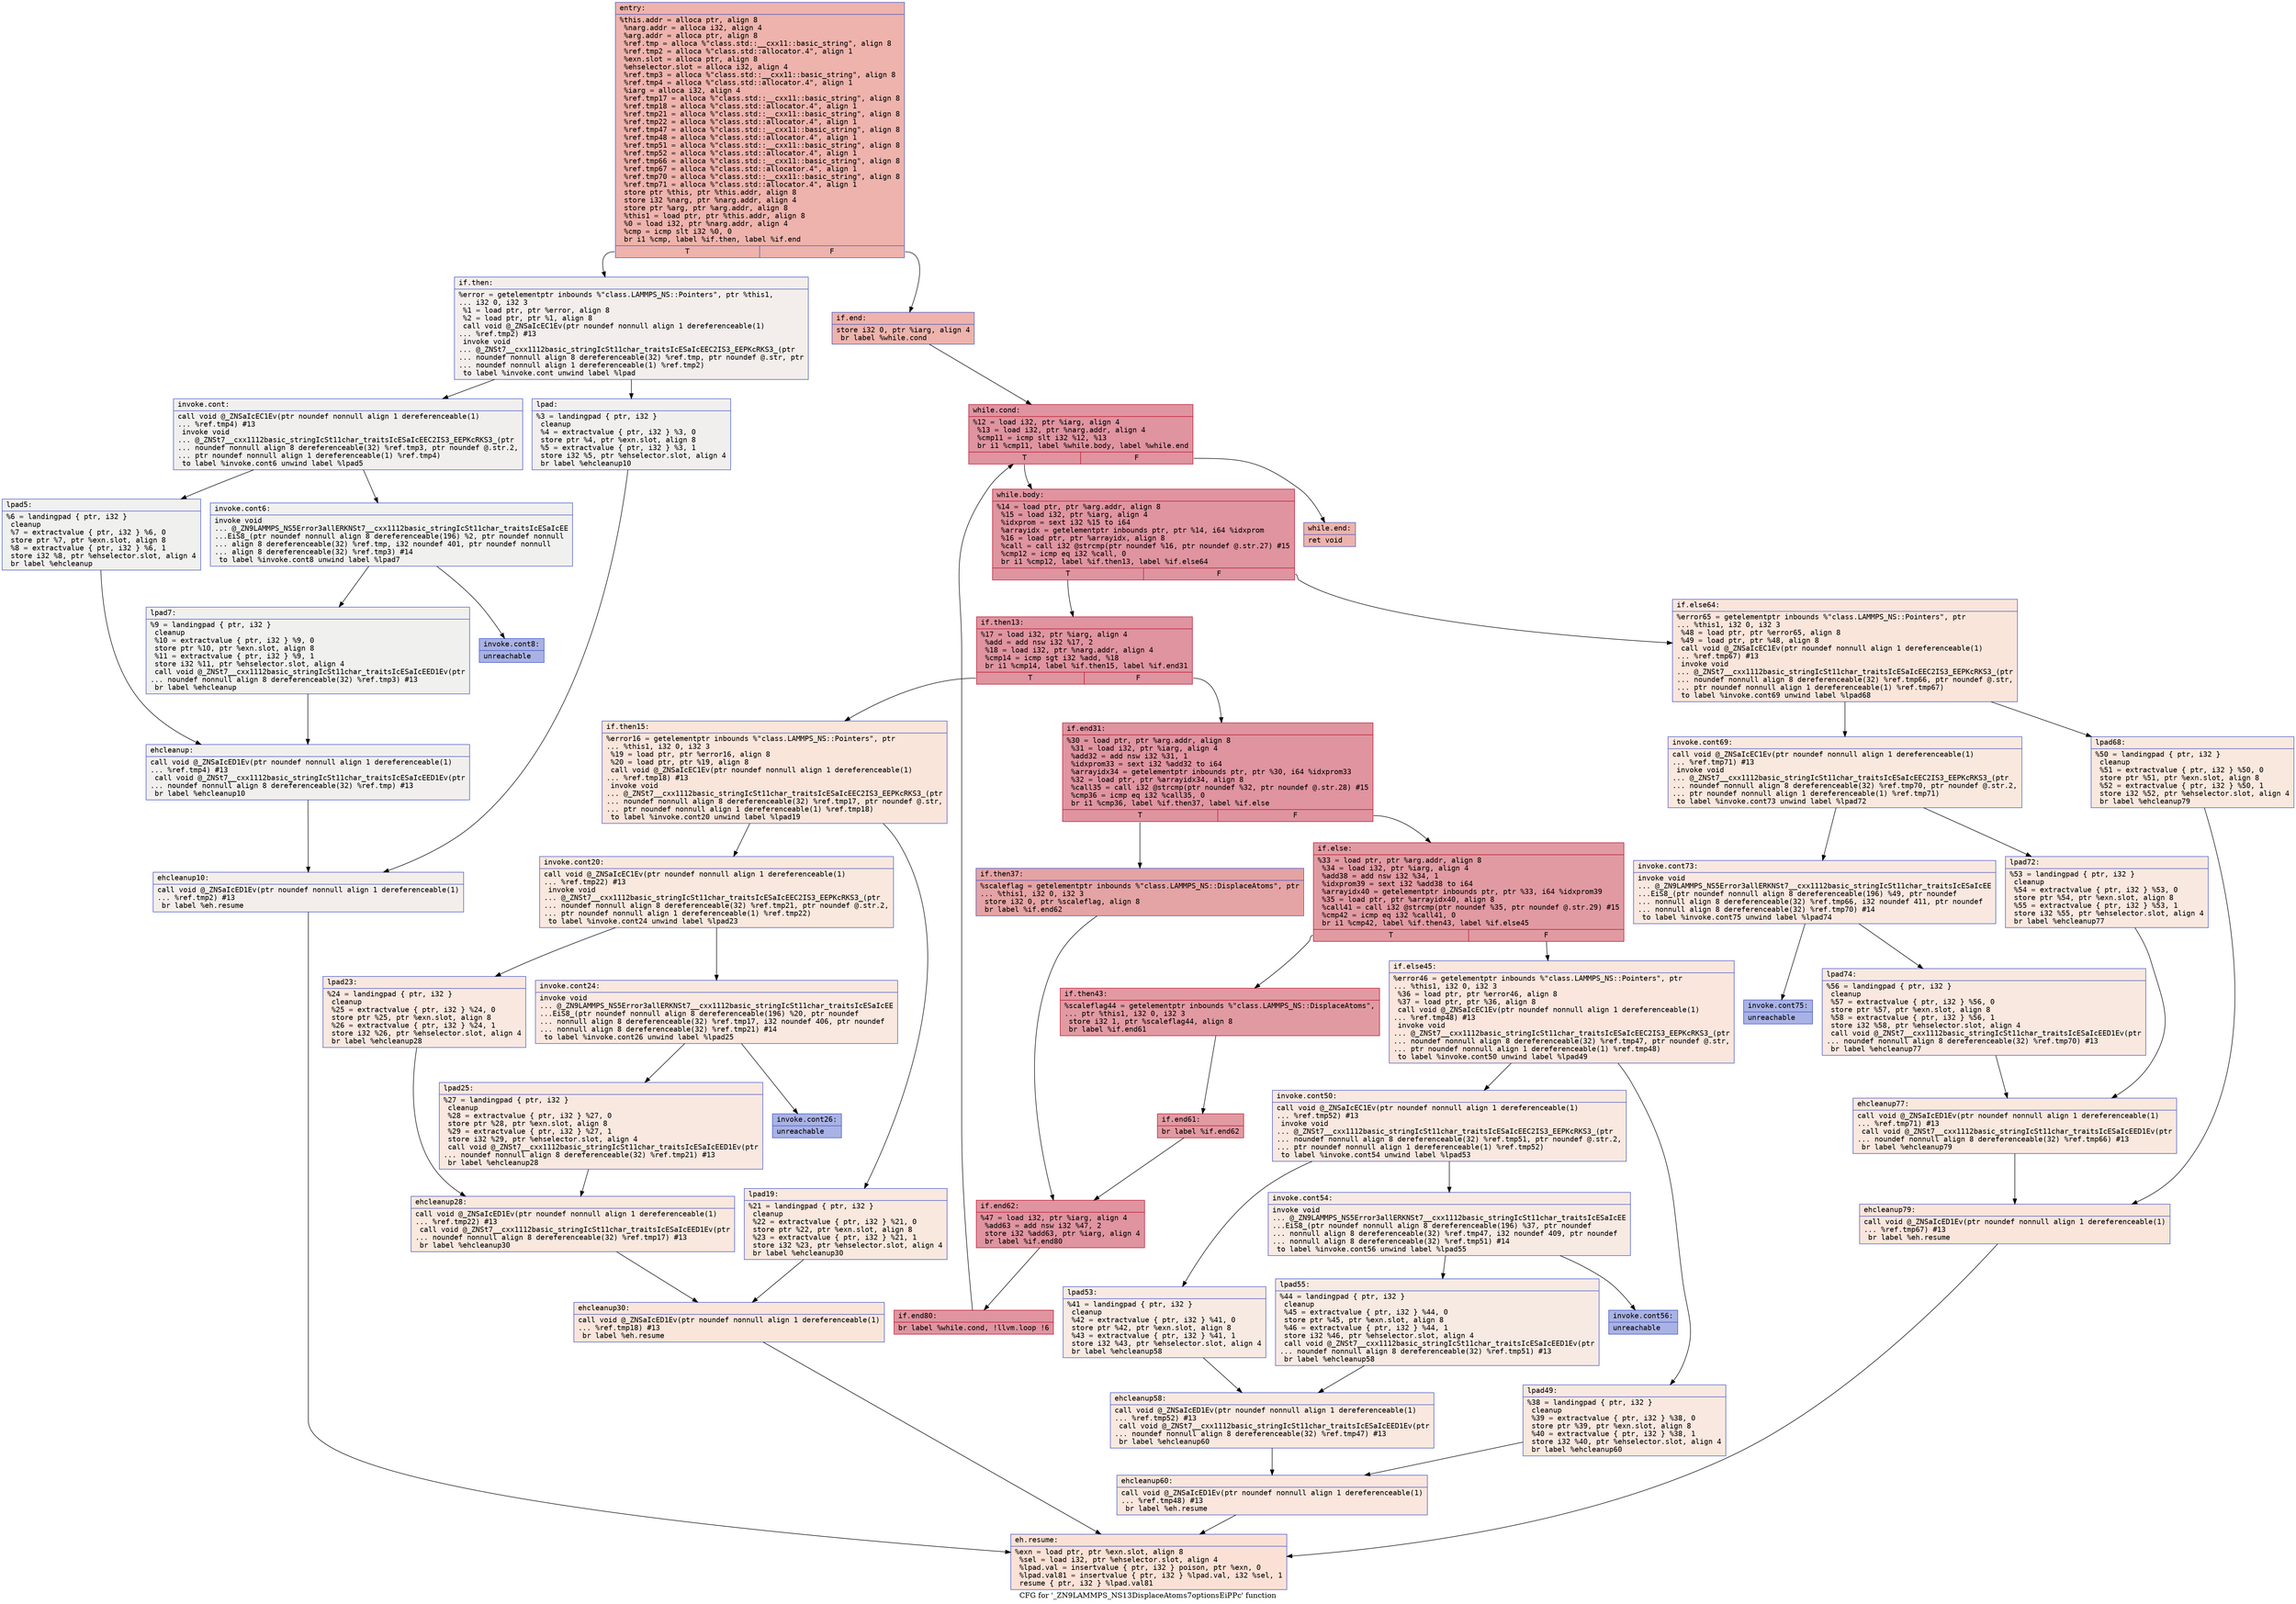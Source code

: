 digraph "CFG for '_ZN9LAMMPS_NS13DisplaceAtoms7optionsEiPPc' function" {
	label="CFG for '_ZN9LAMMPS_NS13DisplaceAtoms7optionsEiPPc' function";

	Node0x5564a7a68a00 [shape=record,color="#3d50c3ff", style=filled, fillcolor="#d6524470" fontname="Courier",label="{entry:\l|  %this.addr = alloca ptr, align 8\l  %narg.addr = alloca i32, align 4\l  %arg.addr = alloca ptr, align 8\l  %ref.tmp = alloca %\"class.std::__cxx11::basic_string\", align 8\l  %ref.tmp2 = alloca %\"class.std::allocator.4\", align 1\l  %exn.slot = alloca ptr, align 8\l  %ehselector.slot = alloca i32, align 4\l  %ref.tmp3 = alloca %\"class.std::__cxx11::basic_string\", align 8\l  %ref.tmp4 = alloca %\"class.std::allocator.4\", align 1\l  %iarg = alloca i32, align 4\l  %ref.tmp17 = alloca %\"class.std::__cxx11::basic_string\", align 8\l  %ref.tmp18 = alloca %\"class.std::allocator.4\", align 1\l  %ref.tmp21 = alloca %\"class.std::__cxx11::basic_string\", align 8\l  %ref.tmp22 = alloca %\"class.std::allocator.4\", align 1\l  %ref.tmp47 = alloca %\"class.std::__cxx11::basic_string\", align 8\l  %ref.tmp48 = alloca %\"class.std::allocator.4\", align 1\l  %ref.tmp51 = alloca %\"class.std::__cxx11::basic_string\", align 8\l  %ref.tmp52 = alloca %\"class.std::allocator.4\", align 1\l  %ref.tmp66 = alloca %\"class.std::__cxx11::basic_string\", align 8\l  %ref.tmp67 = alloca %\"class.std::allocator.4\", align 1\l  %ref.tmp70 = alloca %\"class.std::__cxx11::basic_string\", align 8\l  %ref.tmp71 = alloca %\"class.std::allocator.4\", align 1\l  store ptr %this, ptr %this.addr, align 8\l  store i32 %narg, ptr %narg.addr, align 4\l  store ptr %arg, ptr %arg.addr, align 8\l  %this1 = load ptr, ptr %this.addr, align 8\l  %0 = load i32, ptr %narg.addr, align 4\l  %cmp = icmp slt i32 %0, 0\l  br i1 %cmp, label %if.then, label %if.end\l|{<s0>T|<s1>F}}"];
	Node0x5564a7a68a00:s0 -> Node0x5564a7a96c50[tooltip="entry -> if.then\nProbability 0.00%" ];
	Node0x5564a7a68a00:s1 -> Node0x5564a7a96cc0[tooltip="entry -> if.end\nProbability 100.00%" ];
	Node0x5564a7a96c50 [shape=record,color="#3d50c3ff", style=filled, fillcolor="#e5d8d170" fontname="Courier",label="{if.then:\l|  %error = getelementptr inbounds %\"class.LAMMPS_NS::Pointers\", ptr %this1,\l... i32 0, i32 3\l  %1 = load ptr, ptr %error, align 8\l  %2 = load ptr, ptr %1, align 8\l  call void @_ZNSaIcEC1Ev(ptr noundef nonnull align 1 dereferenceable(1)\l... %ref.tmp2) #13\l  invoke void\l... @_ZNSt7__cxx1112basic_stringIcSt11char_traitsIcESaIcEEC2IS3_EEPKcRKS3_(ptr\l... noundef nonnull align 8 dereferenceable(32) %ref.tmp, ptr noundef @.str, ptr\l... noundef nonnull align 1 dereferenceable(1) %ref.tmp2)\l          to label %invoke.cont unwind label %lpad\l}"];
	Node0x5564a7a96c50 -> Node0x5564a7a97140[tooltip="if.then -> invoke.cont\nProbability 50.00%" ];
	Node0x5564a7a96c50 -> Node0x5564a7a971c0[tooltip="if.then -> lpad\nProbability 50.00%" ];
	Node0x5564a7a97140 [shape=record,color="#3d50c3ff", style=filled, fillcolor="#e0dbd870" fontname="Courier",label="{invoke.cont:\l|  call void @_ZNSaIcEC1Ev(ptr noundef nonnull align 1 dereferenceable(1)\l... %ref.tmp4) #13\l  invoke void\l... @_ZNSt7__cxx1112basic_stringIcSt11char_traitsIcESaIcEEC2IS3_EEPKcRKS3_(ptr\l... noundef nonnull align 8 dereferenceable(32) %ref.tmp3, ptr noundef @.str.2,\l... ptr noundef nonnull align 1 dereferenceable(1) %ref.tmp4)\l          to label %invoke.cont6 unwind label %lpad5\l}"];
	Node0x5564a7a97140 -> Node0x5564a7a974e0[tooltip="invoke.cont -> invoke.cont6\nProbability 50.00%" ];
	Node0x5564a7a97140 -> Node0x5564a7a97530[tooltip="invoke.cont -> lpad5\nProbability 50.00%" ];
	Node0x5564a7a974e0 [shape=record,color="#3d50c3ff", style=filled, fillcolor="#dedcdb70" fontname="Courier",label="{invoke.cont6:\l|  invoke void\l... @_ZN9LAMMPS_NS5Error3allERKNSt7__cxx1112basic_stringIcSt11char_traitsIcESaIcEE\l...EiS8_(ptr noundef nonnull align 8 dereferenceable(196) %2, ptr noundef nonnull\l... align 8 dereferenceable(32) %ref.tmp, i32 noundef 401, ptr noundef nonnull\l... align 8 dereferenceable(32) %ref.tmp3) #14\l          to label %invoke.cont8 unwind label %lpad7\l}"];
	Node0x5564a7a974e0 -> Node0x5564a7a97490[tooltip="invoke.cont6 -> invoke.cont8\nProbability 0.00%" ];
	Node0x5564a7a974e0 -> Node0x5564a7a97790[tooltip="invoke.cont6 -> lpad7\nProbability 100.00%" ];
	Node0x5564a7a97490 [shape=record,color="#3d50c3ff", style=filled, fillcolor="#3d50c370" fontname="Courier",label="{invoke.cont8:\l|  unreachable\l}"];
	Node0x5564a7a971c0 [shape=record,color="#3d50c3ff", style=filled, fillcolor="#e0dbd870" fontname="Courier",label="{lpad:\l|  %3 = landingpad \{ ptr, i32 \}\l          cleanup\l  %4 = extractvalue \{ ptr, i32 \} %3, 0\l  store ptr %4, ptr %exn.slot, align 8\l  %5 = extractvalue \{ ptr, i32 \} %3, 1\l  store i32 %5, ptr %ehselector.slot, align 4\l  br label %ehcleanup10\l}"];
	Node0x5564a7a971c0 -> Node0x5564a7a97cf0[tooltip="lpad -> ehcleanup10\nProbability 100.00%" ];
	Node0x5564a7a97530 [shape=record,color="#3d50c3ff", style=filled, fillcolor="#dedcdb70" fontname="Courier",label="{lpad5:\l|  %6 = landingpad \{ ptr, i32 \}\l          cleanup\l  %7 = extractvalue \{ ptr, i32 \} %6, 0\l  store ptr %7, ptr %exn.slot, align 8\l  %8 = extractvalue \{ ptr, i32 \} %6, 1\l  store i32 %8, ptr %ehselector.slot, align 4\l  br label %ehcleanup\l}"];
	Node0x5564a7a97530 -> Node0x5564a7a98040[tooltip="lpad5 -> ehcleanup\nProbability 100.00%" ];
	Node0x5564a7a97790 [shape=record,color="#3d50c3ff", style=filled, fillcolor="#dedcdb70" fontname="Courier",label="{lpad7:\l|  %9 = landingpad \{ ptr, i32 \}\l          cleanup\l  %10 = extractvalue \{ ptr, i32 \} %9, 0\l  store ptr %10, ptr %exn.slot, align 8\l  %11 = extractvalue \{ ptr, i32 \} %9, 1\l  store i32 %11, ptr %ehselector.slot, align 4\l  call void @_ZNSt7__cxx1112basic_stringIcSt11char_traitsIcESaIcEED1Ev(ptr\l... noundef nonnull align 8 dereferenceable(32) %ref.tmp3) #13\l  br label %ehcleanup\l}"];
	Node0x5564a7a97790 -> Node0x5564a7a98040[tooltip="lpad7 -> ehcleanup\nProbability 100.00%" ];
	Node0x5564a7a98040 [shape=record,color="#3d50c3ff", style=filled, fillcolor="#e0dbd870" fontname="Courier",label="{ehcleanup:\l|  call void @_ZNSaIcED1Ev(ptr noundef nonnull align 1 dereferenceable(1)\l... %ref.tmp4) #13\l  call void @_ZNSt7__cxx1112basic_stringIcSt11char_traitsIcESaIcEED1Ev(ptr\l... noundef nonnull align 8 dereferenceable(32) %ref.tmp) #13\l  br label %ehcleanup10\l}"];
	Node0x5564a7a98040 -> Node0x5564a7a97cf0[tooltip="ehcleanup -> ehcleanup10\nProbability 100.00%" ];
	Node0x5564a7a97cf0 [shape=record,color="#3d50c3ff", style=filled, fillcolor="#e5d8d170" fontname="Courier",label="{ehcleanup10:\l|  call void @_ZNSaIcED1Ev(ptr noundef nonnull align 1 dereferenceable(1)\l... %ref.tmp2) #13\l  br label %eh.resume\l}"];
	Node0x5564a7a97cf0 -> Node0x5564a7a988f0[tooltip="ehcleanup10 -> eh.resume\nProbability 100.00%" ];
	Node0x5564a7a96cc0 [shape=record,color="#3d50c3ff", style=filled, fillcolor="#d6524470" fontname="Courier",label="{if.end:\l|  store i32 0, ptr %iarg, align 4\l  br label %while.cond\l}"];
	Node0x5564a7a96cc0 -> Node0x5564a7a98a50[tooltip="if.end -> while.cond\nProbability 100.00%" ];
	Node0x5564a7a98a50 [shape=record,color="#b70d28ff", style=filled, fillcolor="#b70d2870" fontname="Courier",label="{while.cond:\l|  %12 = load i32, ptr %iarg, align 4\l  %13 = load i32, ptr %narg.addr, align 4\l  %cmp11 = icmp slt i32 %12, %13\l  br i1 %cmp11, label %while.body, label %while.end\l|{<s0>T|<s1>F}}"];
	Node0x5564a7a98a50:s0 -> Node0x5564a7a98cd0[tooltip="while.cond -> while.body\nProbability 96.88%" ];
	Node0x5564a7a98a50:s1 -> Node0x5564a7a98d50[tooltip="while.cond -> while.end\nProbability 3.12%" ];
	Node0x5564a7a98cd0 [shape=record,color="#b70d28ff", style=filled, fillcolor="#b70d2870" fontname="Courier",label="{while.body:\l|  %14 = load ptr, ptr %arg.addr, align 8\l  %15 = load i32, ptr %iarg, align 4\l  %idxprom = sext i32 %15 to i64\l  %arrayidx = getelementptr inbounds ptr, ptr %14, i64 %idxprom\l  %16 = load ptr, ptr %arrayidx, align 8\l  %call = call i32 @strcmp(ptr noundef %16, ptr noundef @.str.27) #15\l  %cmp12 = icmp eq i32 %call, 0\l  br i1 %cmp12, label %if.then13, label %if.else64\l|{<s0>T|<s1>F}}"];
	Node0x5564a7a98cd0:s0 -> Node0x5564a7a99360[tooltip="while.body -> if.then13\nProbability 100.00%" ];
	Node0x5564a7a98cd0:s1 -> Node0x5564a7a99a00[tooltip="while.body -> if.else64\nProbability 0.00%" ];
	Node0x5564a7a99360 [shape=record,color="#b70d28ff", style=filled, fillcolor="#b70d2870" fontname="Courier",label="{if.then13:\l|  %17 = load i32, ptr %iarg, align 4\l  %add = add nsw i32 %17, 2\l  %18 = load i32, ptr %narg.addr, align 4\l  %cmp14 = icmp sgt i32 %add, %18\l  br i1 %cmp14, label %if.then15, label %if.end31\l|{<s0>T|<s1>F}}"];
	Node0x5564a7a99360:s0 -> Node0x5564a7a99d90[tooltip="if.then13 -> if.then15\nProbability 0.00%" ];
	Node0x5564a7a99360:s1 -> Node0x5564a7a99e10[tooltip="if.then13 -> if.end31\nProbability 100.00%" ];
	Node0x5564a7a99d90 [shape=record,color="#3d50c3ff", style=filled, fillcolor="#f4c5ad70" fontname="Courier",label="{if.then15:\l|  %error16 = getelementptr inbounds %\"class.LAMMPS_NS::Pointers\", ptr\l... %this1, i32 0, i32 3\l  %19 = load ptr, ptr %error16, align 8\l  %20 = load ptr, ptr %19, align 8\l  call void @_ZNSaIcEC1Ev(ptr noundef nonnull align 1 dereferenceable(1)\l... %ref.tmp18) #13\l  invoke void\l... @_ZNSt7__cxx1112basic_stringIcSt11char_traitsIcESaIcEEC2IS3_EEPKcRKS3_(ptr\l... noundef nonnull align 8 dereferenceable(32) %ref.tmp17, ptr noundef @.str,\l... ptr noundef nonnull align 1 dereferenceable(1) %ref.tmp18)\l          to label %invoke.cont20 unwind label %lpad19\l}"];
	Node0x5564a7a99d90 -> Node0x5564a7a9a300[tooltip="if.then15 -> invoke.cont20\nProbability 50.00%" ];
	Node0x5564a7a99d90 -> Node0x5564a7a9a380[tooltip="if.then15 -> lpad19\nProbability 50.00%" ];
	Node0x5564a7a9a300 [shape=record,color="#3d50c3ff", style=filled, fillcolor="#f2cab570" fontname="Courier",label="{invoke.cont20:\l|  call void @_ZNSaIcEC1Ev(ptr noundef nonnull align 1 dereferenceable(1)\l... %ref.tmp22) #13\l  invoke void\l... @_ZNSt7__cxx1112basic_stringIcSt11char_traitsIcESaIcEEC2IS3_EEPKcRKS3_(ptr\l... noundef nonnull align 8 dereferenceable(32) %ref.tmp21, ptr noundef @.str.2,\l... ptr noundef nonnull align 1 dereferenceable(1) %ref.tmp22)\l          to label %invoke.cont24 unwind label %lpad23\l}"];
	Node0x5564a7a9a300 -> Node0x5564a7a9a700[tooltip="invoke.cont20 -> invoke.cont24\nProbability 50.00%" ];
	Node0x5564a7a9a300 -> Node0x5564a7a9a750[tooltip="invoke.cont20 -> lpad23\nProbability 50.00%" ];
	Node0x5564a7a9a700 [shape=record,color="#3d50c3ff", style=filled, fillcolor="#f1ccb870" fontname="Courier",label="{invoke.cont24:\l|  invoke void\l... @_ZN9LAMMPS_NS5Error3allERKNSt7__cxx1112basic_stringIcSt11char_traitsIcESaIcEE\l...EiS8_(ptr noundef nonnull align 8 dereferenceable(196) %20, ptr noundef\l... nonnull align 8 dereferenceable(32) %ref.tmp17, i32 noundef 406, ptr noundef\l... nonnull align 8 dereferenceable(32) %ref.tmp21) #14\l          to label %invoke.cont26 unwind label %lpad25\l}"];
	Node0x5564a7a9a700 -> Node0x5564a7a9a6b0[tooltip="invoke.cont24 -> invoke.cont26\nProbability 0.00%" ];
	Node0x5564a7a9a700 -> Node0x5564a7a9aa70[tooltip="invoke.cont24 -> lpad25\nProbability 100.00%" ];
	Node0x5564a7a9a6b0 [shape=record,color="#3d50c3ff", style=filled, fillcolor="#3d50c370" fontname="Courier",label="{invoke.cont26:\l|  unreachable\l}"];
	Node0x5564a7a9a380 [shape=record,color="#3d50c3ff", style=filled, fillcolor="#f2cab570" fontname="Courier",label="{lpad19:\l|  %21 = landingpad \{ ptr, i32 \}\l          cleanup\l  %22 = extractvalue \{ ptr, i32 \} %21, 0\l  store ptr %22, ptr %exn.slot, align 8\l  %23 = extractvalue \{ ptr, i32 \} %21, 1\l  store i32 %23, ptr %ehselector.slot, align 4\l  br label %ehcleanup30\l}"];
	Node0x5564a7a9a380 -> Node0x5564a7a9b030[tooltip="lpad19 -> ehcleanup30\nProbability 100.00%" ];
	Node0x5564a7a9a750 [shape=record,color="#3d50c3ff", style=filled, fillcolor="#f1ccb870" fontname="Courier",label="{lpad23:\l|  %24 = landingpad \{ ptr, i32 \}\l          cleanup\l  %25 = extractvalue \{ ptr, i32 \} %24, 0\l  store ptr %25, ptr %exn.slot, align 8\l  %26 = extractvalue \{ ptr, i32 \} %24, 1\l  store i32 %26, ptr %ehselector.slot, align 4\l  br label %ehcleanup28\l}"];
	Node0x5564a7a9a750 -> Node0x5564a7a9b380[tooltip="lpad23 -> ehcleanup28\nProbability 100.00%" ];
	Node0x5564a7a9aa70 [shape=record,color="#3d50c3ff", style=filled, fillcolor="#f1ccb870" fontname="Courier",label="{lpad25:\l|  %27 = landingpad \{ ptr, i32 \}\l          cleanup\l  %28 = extractvalue \{ ptr, i32 \} %27, 0\l  store ptr %28, ptr %exn.slot, align 8\l  %29 = extractvalue \{ ptr, i32 \} %27, 1\l  store i32 %29, ptr %ehselector.slot, align 4\l  call void @_ZNSt7__cxx1112basic_stringIcSt11char_traitsIcESaIcEED1Ev(ptr\l... noundef nonnull align 8 dereferenceable(32) %ref.tmp21) #13\l  br label %ehcleanup28\l}"];
	Node0x5564a7a9aa70 -> Node0x5564a7a9b380[tooltip="lpad25 -> ehcleanup28\nProbability 100.00%" ];
	Node0x5564a7a9b380 [shape=record,color="#3d50c3ff", style=filled, fillcolor="#f2cab570" fontname="Courier",label="{ehcleanup28:\l|  call void @_ZNSaIcED1Ev(ptr noundef nonnull align 1 dereferenceable(1)\l... %ref.tmp22) #13\l  call void @_ZNSt7__cxx1112basic_stringIcSt11char_traitsIcESaIcEED1Ev(ptr\l... noundef nonnull align 8 dereferenceable(32) %ref.tmp17) #13\l  br label %ehcleanup30\l}"];
	Node0x5564a7a9b380 -> Node0x5564a7a9b030[tooltip="ehcleanup28 -> ehcleanup30\nProbability 100.00%" ];
	Node0x5564a7a9b030 [shape=record,color="#3d50c3ff", style=filled, fillcolor="#f4c5ad70" fontname="Courier",label="{ehcleanup30:\l|  call void @_ZNSaIcED1Ev(ptr noundef nonnull align 1 dereferenceable(1)\l... %ref.tmp18) #13\l  br label %eh.resume\l}"];
	Node0x5564a7a9b030 -> Node0x5564a7a988f0[tooltip="ehcleanup30 -> eh.resume\nProbability 100.00%" ];
	Node0x5564a7a99e10 [shape=record,color="#b70d28ff", style=filled, fillcolor="#b70d2870" fontname="Courier",label="{if.end31:\l|  %30 = load ptr, ptr %arg.addr, align 8\l  %31 = load i32, ptr %iarg, align 4\l  %add32 = add nsw i32 %31, 1\l  %idxprom33 = sext i32 %add32 to i64\l  %arrayidx34 = getelementptr inbounds ptr, ptr %30, i64 %idxprom33\l  %32 = load ptr, ptr %arrayidx34, align 8\l  %call35 = call i32 @strcmp(ptr noundef %32, ptr noundef @.str.28) #15\l  %cmp36 = icmp eq i32 %call35, 0\l  br i1 %cmp36, label %if.then37, label %if.else\l|{<s0>T|<s1>F}}"];
	Node0x5564a7a99e10:s0 -> Node0x5564a7a9c1f0[tooltip="if.end31 -> if.then37\nProbability 37.50%" ];
	Node0x5564a7a99e10:s1 -> Node0x5564a7a9c270[tooltip="if.end31 -> if.else\nProbability 62.50%" ];
	Node0x5564a7a9c1f0 [shape=record,color="#3d50c3ff", style=filled, fillcolor="#c32e3170" fontname="Courier",label="{if.then37:\l|  %scaleflag = getelementptr inbounds %\"class.LAMMPS_NS::DisplaceAtoms\", ptr\l... %this1, i32 0, i32 3\l  store i32 0, ptr %scaleflag, align 8\l  br label %if.end62\l}"];
	Node0x5564a7a9c1f0 -> Node0x5564a7a9c520[tooltip="if.then37 -> if.end62\nProbability 100.00%" ];
	Node0x5564a7a9c270 [shape=record,color="#b70d28ff", style=filled, fillcolor="#bb1b2c70" fontname="Courier",label="{if.else:\l|  %33 = load ptr, ptr %arg.addr, align 8\l  %34 = load i32, ptr %iarg, align 4\l  %add38 = add nsw i32 %34, 1\l  %idxprom39 = sext i32 %add38 to i64\l  %arrayidx40 = getelementptr inbounds ptr, ptr %33, i64 %idxprom39\l  %35 = load ptr, ptr %arrayidx40, align 8\l  %call41 = call i32 @strcmp(ptr noundef %35, ptr noundef @.str.29) #15\l  %cmp42 = icmp eq i32 %call41, 0\l  br i1 %cmp42, label %if.then43, label %if.else45\l|{<s0>T|<s1>F}}"];
	Node0x5564a7a9c270:s0 -> Node0x5564a7a9cbb0[tooltip="if.else -> if.then43\nProbability 100.00%" ];
	Node0x5564a7a9c270:s1 -> Node0x5564a7a9cc30[tooltip="if.else -> if.else45\nProbability 0.00%" ];
	Node0x5564a7a9cbb0 [shape=record,color="#b70d28ff", style=filled, fillcolor="#bb1b2c70" fontname="Courier",label="{if.then43:\l|  %scaleflag44 = getelementptr inbounds %\"class.LAMMPS_NS::DisplaceAtoms\",\l... ptr %this1, i32 0, i32 3\l  store i32 1, ptr %scaleflag44, align 8\l  br label %if.end61\l}"];
	Node0x5564a7a9cbb0 -> Node0x5564a7a9cef0[tooltip="if.then43 -> if.end61\nProbability 100.00%" ];
	Node0x5564a7a9cc30 [shape=record,color="#3d50c3ff", style=filled, fillcolor="#f3c7b170" fontname="Courier",label="{if.else45:\l|  %error46 = getelementptr inbounds %\"class.LAMMPS_NS::Pointers\", ptr\l... %this1, i32 0, i32 3\l  %36 = load ptr, ptr %error46, align 8\l  %37 = load ptr, ptr %36, align 8\l  call void @_ZNSaIcEC1Ev(ptr noundef nonnull align 1 dereferenceable(1)\l... %ref.tmp48) #13\l  invoke void\l... @_ZNSt7__cxx1112basic_stringIcSt11char_traitsIcESaIcEEC2IS3_EEPKcRKS3_(ptr\l... noundef nonnull align 8 dereferenceable(32) %ref.tmp47, ptr noundef @.str,\l... ptr noundef nonnull align 1 dereferenceable(1) %ref.tmp48)\l          to label %invoke.cont50 unwind label %lpad49\l}"];
	Node0x5564a7a9cc30 -> Node0x5564a7a9d340[tooltip="if.else45 -> invoke.cont50\nProbability 50.00%" ];
	Node0x5564a7a9cc30 -> Node0x5564a7a9d3c0[tooltip="if.else45 -> lpad49\nProbability 50.00%" ];
	Node0x5564a7a9d340 [shape=record,color="#3d50c3ff", style=filled, fillcolor="#f1ccb870" fontname="Courier",label="{invoke.cont50:\l|  call void @_ZNSaIcEC1Ev(ptr noundef nonnull align 1 dereferenceable(1)\l... %ref.tmp52) #13\l  invoke void\l... @_ZNSt7__cxx1112basic_stringIcSt11char_traitsIcESaIcEEC2IS3_EEPKcRKS3_(ptr\l... noundef nonnull align 8 dereferenceable(32) %ref.tmp51, ptr noundef @.str.2,\l... ptr noundef nonnull align 1 dereferenceable(1) %ref.tmp52)\l          to label %invoke.cont54 unwind label %lpad53\l}"];
	Node0x5564a7a9d340 -> Node0x5564a7a9d6e0[tooltip="invoke.cont50 -> invoke.cont54\nProbability 50.00%" ];
	Node0x5564a7a9d340 -> Node0x5564a7a9d730[tooltip="invoke.cont50 -> lpad53\nProbability 50.00%" ];
	Node0x5564a7a9d6e0 [shape=record,color="#3d50c3ff", style=filled, fillcolor="#eed0c070" fontname="Courier",label="{invoke.cont54:\l|  invoke void\l... @_ZN9LAMMPS_NS5Error3allERKNSt7__cxx1112basic_stringIcSt11char_traitsIcESaIcEE\l...EiS8_(ptr noundef nonnull align 8 dereferenceable(196) %37, ptr noundef\l... nonnull align 8 dereferenceable(32) %ref.tmp47, i32 noundef 409, ptr noundef\l... nonnull align 8 dereferenceable(32) %ref.tmp51) #14\l          to label %invoke.cont56 unwind label %lpad55\l}"];
	Node0x5564a7a9d6e0 -> Node0x5564a7a9d690[tooltip="invoke.cont54 -> invoke.cont56\nProbability 0.00%" ];
	Node0x5564a7a9d6e0 -> Node0x5564a7a9da50[tooltip="invoke.cont54 -> lpad55\nProbability 100.00%" ];
	Node0x5564a7a9d690 [shape=record,color="#3d50c3ff", style=filled, fillcolor="#3d50c370" fontname="Courier",label="{invoke.cont56:\l|  unreachable\l}"];
	Node0x5564a7a9d3c0 [shape=record,color="#3d50c3ff", style=filled, fillcolor="#f1ccb870" fontname="Courier",label="{lpad49:\l|  %38 = landingpad \{ ptr, i32 \}\l          cleanup\l  %39 = extractvalue \{ ptr, i32 \} %38, 0\l  store ptr %39, ptr %exn.slot, align 8\l  %40 = extractvalue \{ ptr, i32 \} %38, 1\l  store i32 %40, ptr %ehselector.slot, align 4\l  br label %ehcleanup60\l}"];
	Node0x5564a7a9d3c0 -> Node0x5564a7a9e010[tooltip="lpad49 -> ehcleanup60\nProbability 100.00%" ];
	Node0x5564a7a9d730 [shape=record,color="#3d50c3ff", style=filled, fillcolor="#eed0c070" fontname="Courier",label="{lpad53:\l|  %41 = landingpad \{ ptr, i32 \}\l          cleanup\l  %42 = extractvalue \{ ptr, i32 \} %41, 0\l  store ptr %42, ptr %exn.slot, align 8\l  %43 = extractvalue \{ ptr, i32 \} %41, 1\l  store i32 %43, ptr %ehselector.slot, align 4\l  br label %ehcleanup58\l}"];
	Node0x5564a7a9d730 -> Node0x5564a7a9e360[tooltip="lpad53 -> ehcleanup58\nProbability 100.00%" ];
	Node0x5564a7a9da50 [shape=record,color="#3d50c3ff", style=filled, fillcolor="#eed0c070" fontname="Courier",label="{lpad55:\l|  %44 = landingpad \{ ptr, i32 \}\l          cleanup\l  %45 = extractvalue \{ ptr, i32 \} %44, 0\l  store ptr %45, ptr %exn.slot, align 8\l  %46 = extractvalue \{ ptr, i32 \} %44, 1\l  store i32 %46, ptr %ehselector.slot, align 4\l  call void @_ZNSt7__cxx1112basic_stringIcSt11char_traitsIcESaIcEED1Ev(ptr\l... noundef nonnull align 8 dereferenceable(32) %ref.tmp51) #13\l  br label %ehcleanup58\l}"];
	Node0x5564a7a9da50 -> Node0x5564a7a9e360[tooltip="lpad55 -> ehcleanup58\nProbability 100.00%" ];
	Node0x5564a7a9e360 [shape=record,color="#3d50c3ff", style=filled, fillcolor="#f1ccb870" fontname="Courier",label="{ehcleanup58:\l|  call void @_ZNSaIcED1Ev(ptr noundef nonnull align 1 dereferenceable(1)\l... %ref.tmp52) #13\l  call void @_ZNSt7__cxx1112basic_stringIcSt11char_traitsIcESaIcEED1Ev(ptr\l... noundef nonnull align 8 dereferenceable(32) %ref.tmp47) #13\l  br label %ehcleanup60\l}"];
	Node0x5564a7a9e360 -> Node0x5564a7a9e010[tooltip="ehcleanup58 -> ehcleanup60\nProbability 100.00%" ];
	Node0x5564a7a9e010 [shape=record,color="#3d50c3ff", style=filled, fillcolor="#f3c7b170" fontname="Courier",label="{ehcleanup60:\l|  call void @_ZNSaIcED1Ev(ptr noundef nonnull align 1 dereferenceable(1)\l... %ref.tmp48) #13\l  br label %eh.resume\l}"];
	Node0x5564a7a9e010 -> Node0x5564a7a988f0[tooltip="ehcleanup60 -> eh.resume\nProbability 100.00%" ];
	Node0x5564a7a9cef0 [shape=record,color="#b70d28ff", style=filled, fillcolor="#bb1b2c70" fontname="Courier",label="{if.end61:\l|  br label %if.end62\l}"];
	Node0x5564a7a9cef0 -> Node0x5564a7a9c520[tooltip="if.end61 -> if.end62\nProbability 100.00%" ];
	Node0x5564a7a9c520 [shape=record,color="#b70d28ff", style=filled, fillcolor="#b70d2870" fontname="Courier",label="{if.end62:\l|  %47 = load i32, ptr %iarg, align 4\l  %add63 = add nsw i32 %47, 2\l  store i32 %add63, ptr %iarg, align 4\l  br label %if.end80\l}"];
	Node0x5564a7a9c520 -> Node0x5564a7a9f6b0[tooltip="if.end62 -> if.end80\nProbability 100.00%" ];
	Node0x5564a7a99a00 [shape=record,color="#3d50c3ff", style=filled, fillcolor="#f4c5ad70" fontname="Courier",label="{if.else64:\l|  %error65 = getelementptr inbounds %\"class.LAMMPS_NS::Pointers\", ptr\l... %this1, i32 0, i32 3\l  %48 = load ptr, ptr %error65, align 8\l  %49 = load ptr, ptr %48, align 8\l  call void @_ZNSaIcEC1Ev(ptr noundef nonnull align 1 dereferenceable(1)\l... %ref.tmp67) #13\l  invoke void\l... @_ZNSt7__cxx1112basic_stringIcSt11char_traitsIcESaIcEEC2IS3_EEPKcRKS3_(ptr\l... noundef nonnull align 8 dereferenceable(32) %ref.tmp66, ptr noundef @.str,\l... ptr noundef nonnull align 1 dereferenceable(1) %ref.tmp67)\l          to label %invoke.cont69 unwind label %lpad68\l}"];
	Node0x5564a7a99a00 -> Node0x5564a7a9fad0[tooltip="if.else64 -> invoke.cont69\nProbability 50.00%" ];
	Node0x5564a7a99a00 -> Node0x5564a7a9fb50[tooltip="if.else64 -> lpad68\nProbability 50.00%" ];
	Node0x5564a7a9fad0 [shape=record,color="#3d50c3ff", style=filled, fillcolor="#f2cab570" fontname="Courier",label="{invoke.cont69:\l|  call void @_ZNSaIcEC1Ev(ptr noundef nonnull align 1 dereferenceable(1)\l... %ref.tmp71) #13\l  invoke void\l... @_ZNSt7__cxx1112basic_stringIcSt11char_traitsIcESaIcEEC2IS3_EEPKcRKS3_(ptr\l... noundef nonnull align 8 dereferenceable(32) %ref.tmp70, ptr noundef @.str.2,\l... ptr noundef nonnull align 1 dereferenceable(1) %ref.tmp71)\l          to label %invoke.cont73 unwind label %lpad72\l}"];
	Node0x5564a7a9fad0 -> Node0x5564a7a9fe70[tooltip="invoke.cont69 -> invoke.cont73\nProbability 50.00%" ];
	Node0x5564a7a9fad0 -> Node0x5564a7a9fec0[tooltip="invoke.cont69 -> lpad72\nProbability 50.00%" ];
	Node0x5564a7a9fe70 [shape=record,color="#3d50c3ff", style=filled, fillcolor="#f1ccb870" fontname="Courier",label="{invoke.cont73:\l|  invoke void\l... @_ZN9LAMMPS_NS5Error3allERKNSt7__cxx1112basic_stringIcSt11char_traitsIcESaIcEE\l...EiS8_(ptr noundef nonnull align 8 dereferenceable(196) %49, ptr noundef\l... nonnull align 8 dereferenceable(32) %ref.tmp66, i32 noundef 411, ptr noundef\l... nonnull align 8 dereferenceable(32) %ref.tmp70) #14\l          to label %invoke.cont75 unwind label %lpad74\l}"];
	Node0x5564a7a9fe70 -> Node0x5564a7a9fe20[tooltip="invoke.cont73 -> invoke.cont75\nProbability 0.00%" ];
	Node0x5564a7a9fe70 -> Node0x5564a7a995f0[tooltip="invoke.cont73 -> lpad74\nProbability 100.00%" ];
	Node0x5564a7a9fe20 [shape=record,color="#3d50c3ff", style=filled, fillcolor="#3d50c370" fontname="Courier",label="{invoke.cont75:\l|  unreachable\l}"];
	Node0x5564a7a9fb50 [shape=record,color="#3d50c3ff", style=filled, fillcolor="#f2cab570" fontname="Courier",label="{lpad68:\l|  %50 = landingpad \{ ptr, i32 \}\l          cleanup\l  %51 = extractvalue \{ ptr, i32 \} %50, 0\l  store ptr %51, ptr %exn.slot, align 8\l  %52 = extractvalue \{ ptr, i32 \} %50, 1\l  store i32 %52, ptr %ehselector.slot, align 4\l  br label %ehcleanup79\l}"];
	Node0x5564a7a9fb50 -> Node0x5564a7a99980[tooltip="lpad68 -> ehcleanup79\nProbability 100.00%" ];
	Node0x5564a7a9fec0 [shape=record,color="#3d50c3ff", style=filled, fillcolor="#f1ccb870" fontname="Courier",label="{lpad72:\l|  %53 = landingpad \{ ptr, i32 \}\l          cleanup\l  %54 = extractvalue \{ ptr, i32 \} %53, 0\l  store ptr %54, ptr %exn.slot, align 8\l  %55 = extractvalue \{ ptr, i32 \} %53, 1\l  store i32 %55, ptr %ehselector.slot, align 4\l  br label %ehcleanup77\l}"];
	Node0x5564a7a9fec0 -> Node0x5564a7aa0fd0[tooltip="lpad72 -> ehcleanup77\nProbability 100.00%" ];
	Node0x5564a7a995f0 [shape=record,color="#3d50c3ff", style=filled, fillcolor="#f1ccb870" fontname="Courier",label="{lpad74:\l|  %56 = landingpad \{ ptr, i32 \}\l          cleanup\l  %57 = extractvalue \{ ptr, i32 \} %56, 0\l  store ptr %57, ptr %exn.slot, align 8\l  %58 = extractvalue \{ ptr, i32 \} %56, 1\l  store i32 %58, ptr %ehselector.slot, align 4\l  call void @_ZNSt7__cxx1112basic_stringIcSt11char_traitsIcESaIcEED1Ev(ptr\l... noundef nonnull align 8 dereferenceable(32) %ref.tmp70) #13\l  br label %ehcleanup77\l}"];
	Node0x5564a7a995f0 -> Node0x5564a7aa0fd0[tooltip="lpad74 -> ehcleanup77\nProbability 100.00%" ];
	Node0x5564a7aa0fd0 [shape=record,color="#3d50c3ff", style=filled, fillcolor="#f2cab570" fontname="Courier",label="{ehcleanup77:\l|  call void @_ZNSaIcED1Ev(ptr noundef nonnull align 1 dereferenceable(1)\l... %ref.tmp71) #13\l  call void @_ZNSt7__cxx1112basic_stringIcSt11char_traitsIcESaIcEED1Ev(ptr\l... noundef nonnull align 8 dereferenceable(32) %ref.tmp66) #13\l  br label %ehcleanup79\l}"];
	Node0x5564a7aa0fd0 -> Node0x5564a7a99980[tooltip="ehcleanup77 -> ehcleanup79\nProbability 100.00%" ];
	Node0x5564a7a99980 [shape=record,color="#3d50c3ff", style=filled, fillcolor="#f4c5ad70" fontname="Courier",label="{ehcleanup79:\l|  call void @_ZNSaIcED1Ev(ptr noundef nonnull align 1 dereferenceable(1)\l... %ref.tmp67) #13\l  br label %eh.resume\l}"];
	Node0x5564a7a99980 -> Node0x5564a7a988f0[tooltip="ehcleanup79 -> eh.resume\nProbability 100.00%" ];
	Node0x5564a7a9f6b0 [shape=record,color="#b70d28ff", style=filled, fillcolor="#b70d2870" fontname="Courier",label="{if.end80:\l|  br label %while.cond, !llvm.loop !6\l}"];
	Node0x5564a7a9f6b0 -> Node0x5564a7a98a50[tooltip="if.end80 -> while.cond\nProbability 100.00%" ];
	Node0x5564a7a98d50 [shape=record,color="#3d50c3ff", style=filled, fillcolor="#d6524470" fontname="Courier",label="{while.end:\l|  ret void\l}"];
	Node0x5564a7a988f0 [shape=record,color="#3d50c3ff", style=filled, fillcolor="#f7bca170" fontname="Courier",label="{eh.resume:\l|  %exn = load ptr, ptr %exn.slot, align 8\l  %sel = load i32, ptr %ehselector.slot, align 4\l  %lpad.val = insertvalue \{ ptr, i32 \} poison, ptr %exn, 0\l  %lpad.val81 = insertvalue \{ ptr, i32 \} %lpad.val, i32 %sel, 1\l  resume \{ ptr, i32 \} %lpad.val81\l}"];
}
